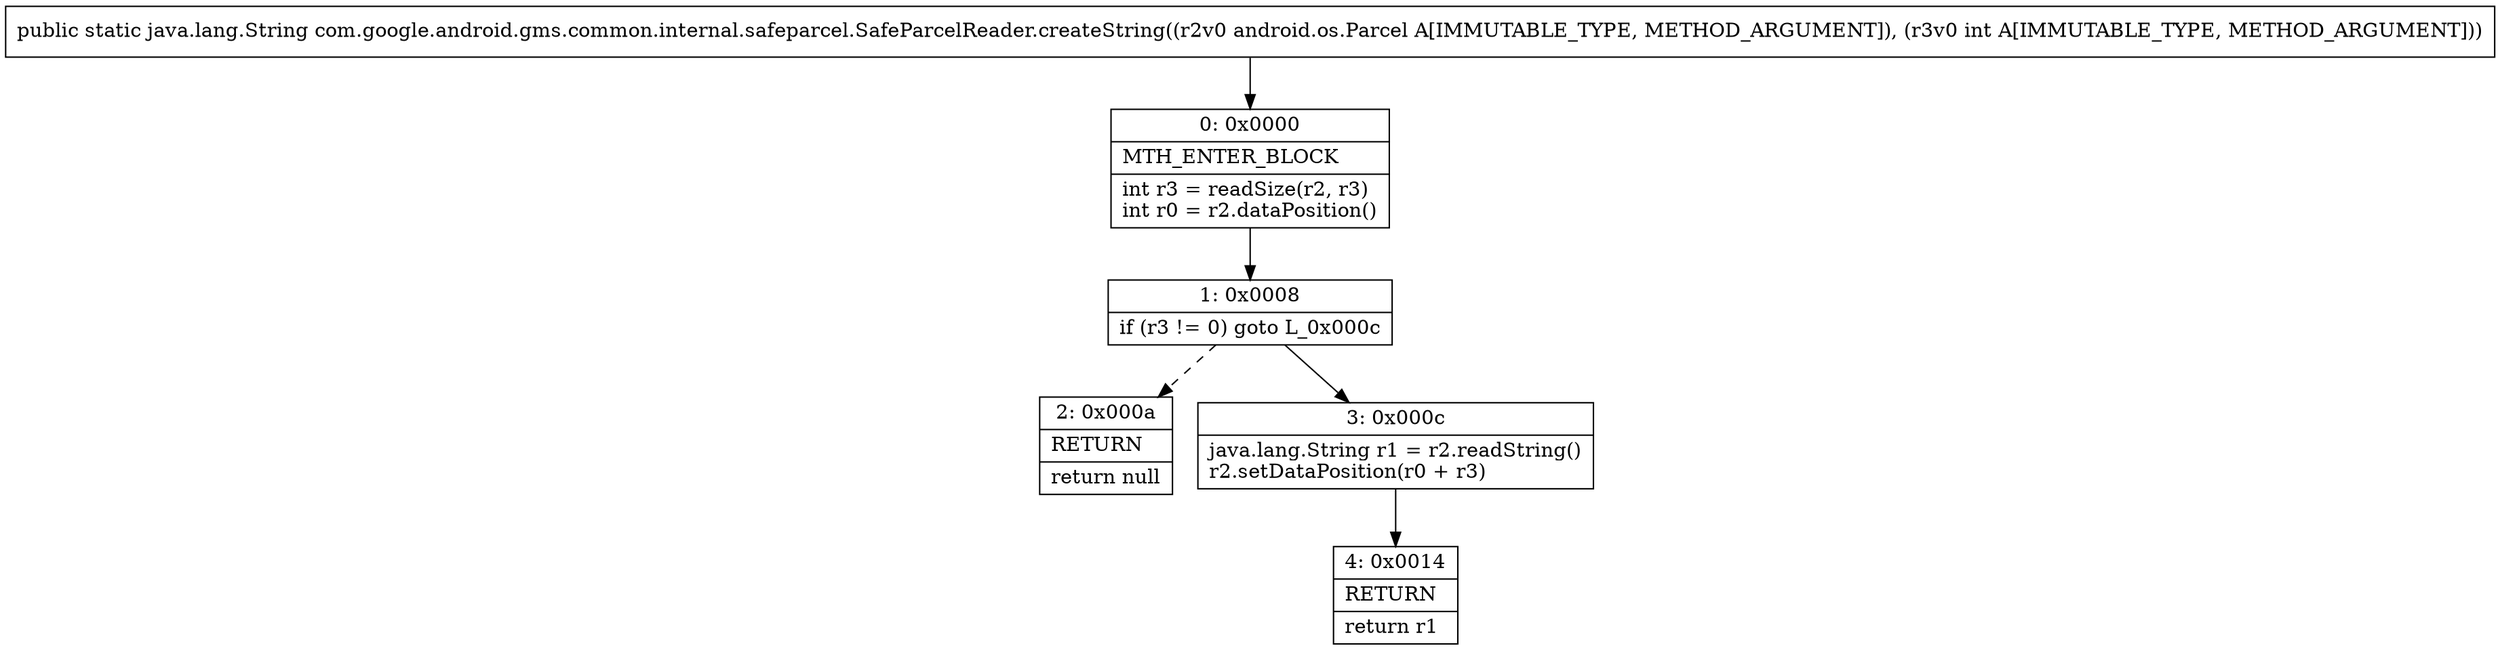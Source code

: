 digraph "CFG forcom.google.android.gms.common.internal.safeparcel.SafeParcelReader.createString(Landroid\/os\/Parcel;I)Ljava\/lang\/String;" {
Node_0 [shape=record,label="{0\:\ 0x0000|MTH_ENTER_BLOCK\l|int r3 = readSize(r2, r3)\lint r0 = r2.dataPosition()\l}"];
Node_1 [shape=record,label="{1\:\ 0x0008|if (r3 != 0) goto L_0x000c\l}"];
Node_2 [shape=record,label="{2\:\ 0x000a|RETURN\l|return null\l}"];
Node_3 [shape=record,label="{3\:\ 0x000c|java.lang.String r1 = r2.readString()\lr2.setDataPosition(r0 + r3)\l}"];
Node_4 [shape=record,label="{4\:\ 0x0014|RETURN\l|return r1\l}"];
MethodNode[shape=record,label="{public static java.lang.String com.google.android.gms.common.internal.safeparcel.SafeParcelReader.createString((r2v0 android.os.Parcel A[IMMUTABLE_TYPE, METHOD_ARGUMENT]), (r3v0 int A[IMMUTABLE_TYPE, METHOD_ARGUMENT])) }"];
MethodNode -> Node_0;
Node_0 -> Node_1;
Node_1 -> Node_2[style=dashed];
Node_1 -> Node_3;
Node_3 -> Node_4;
}


